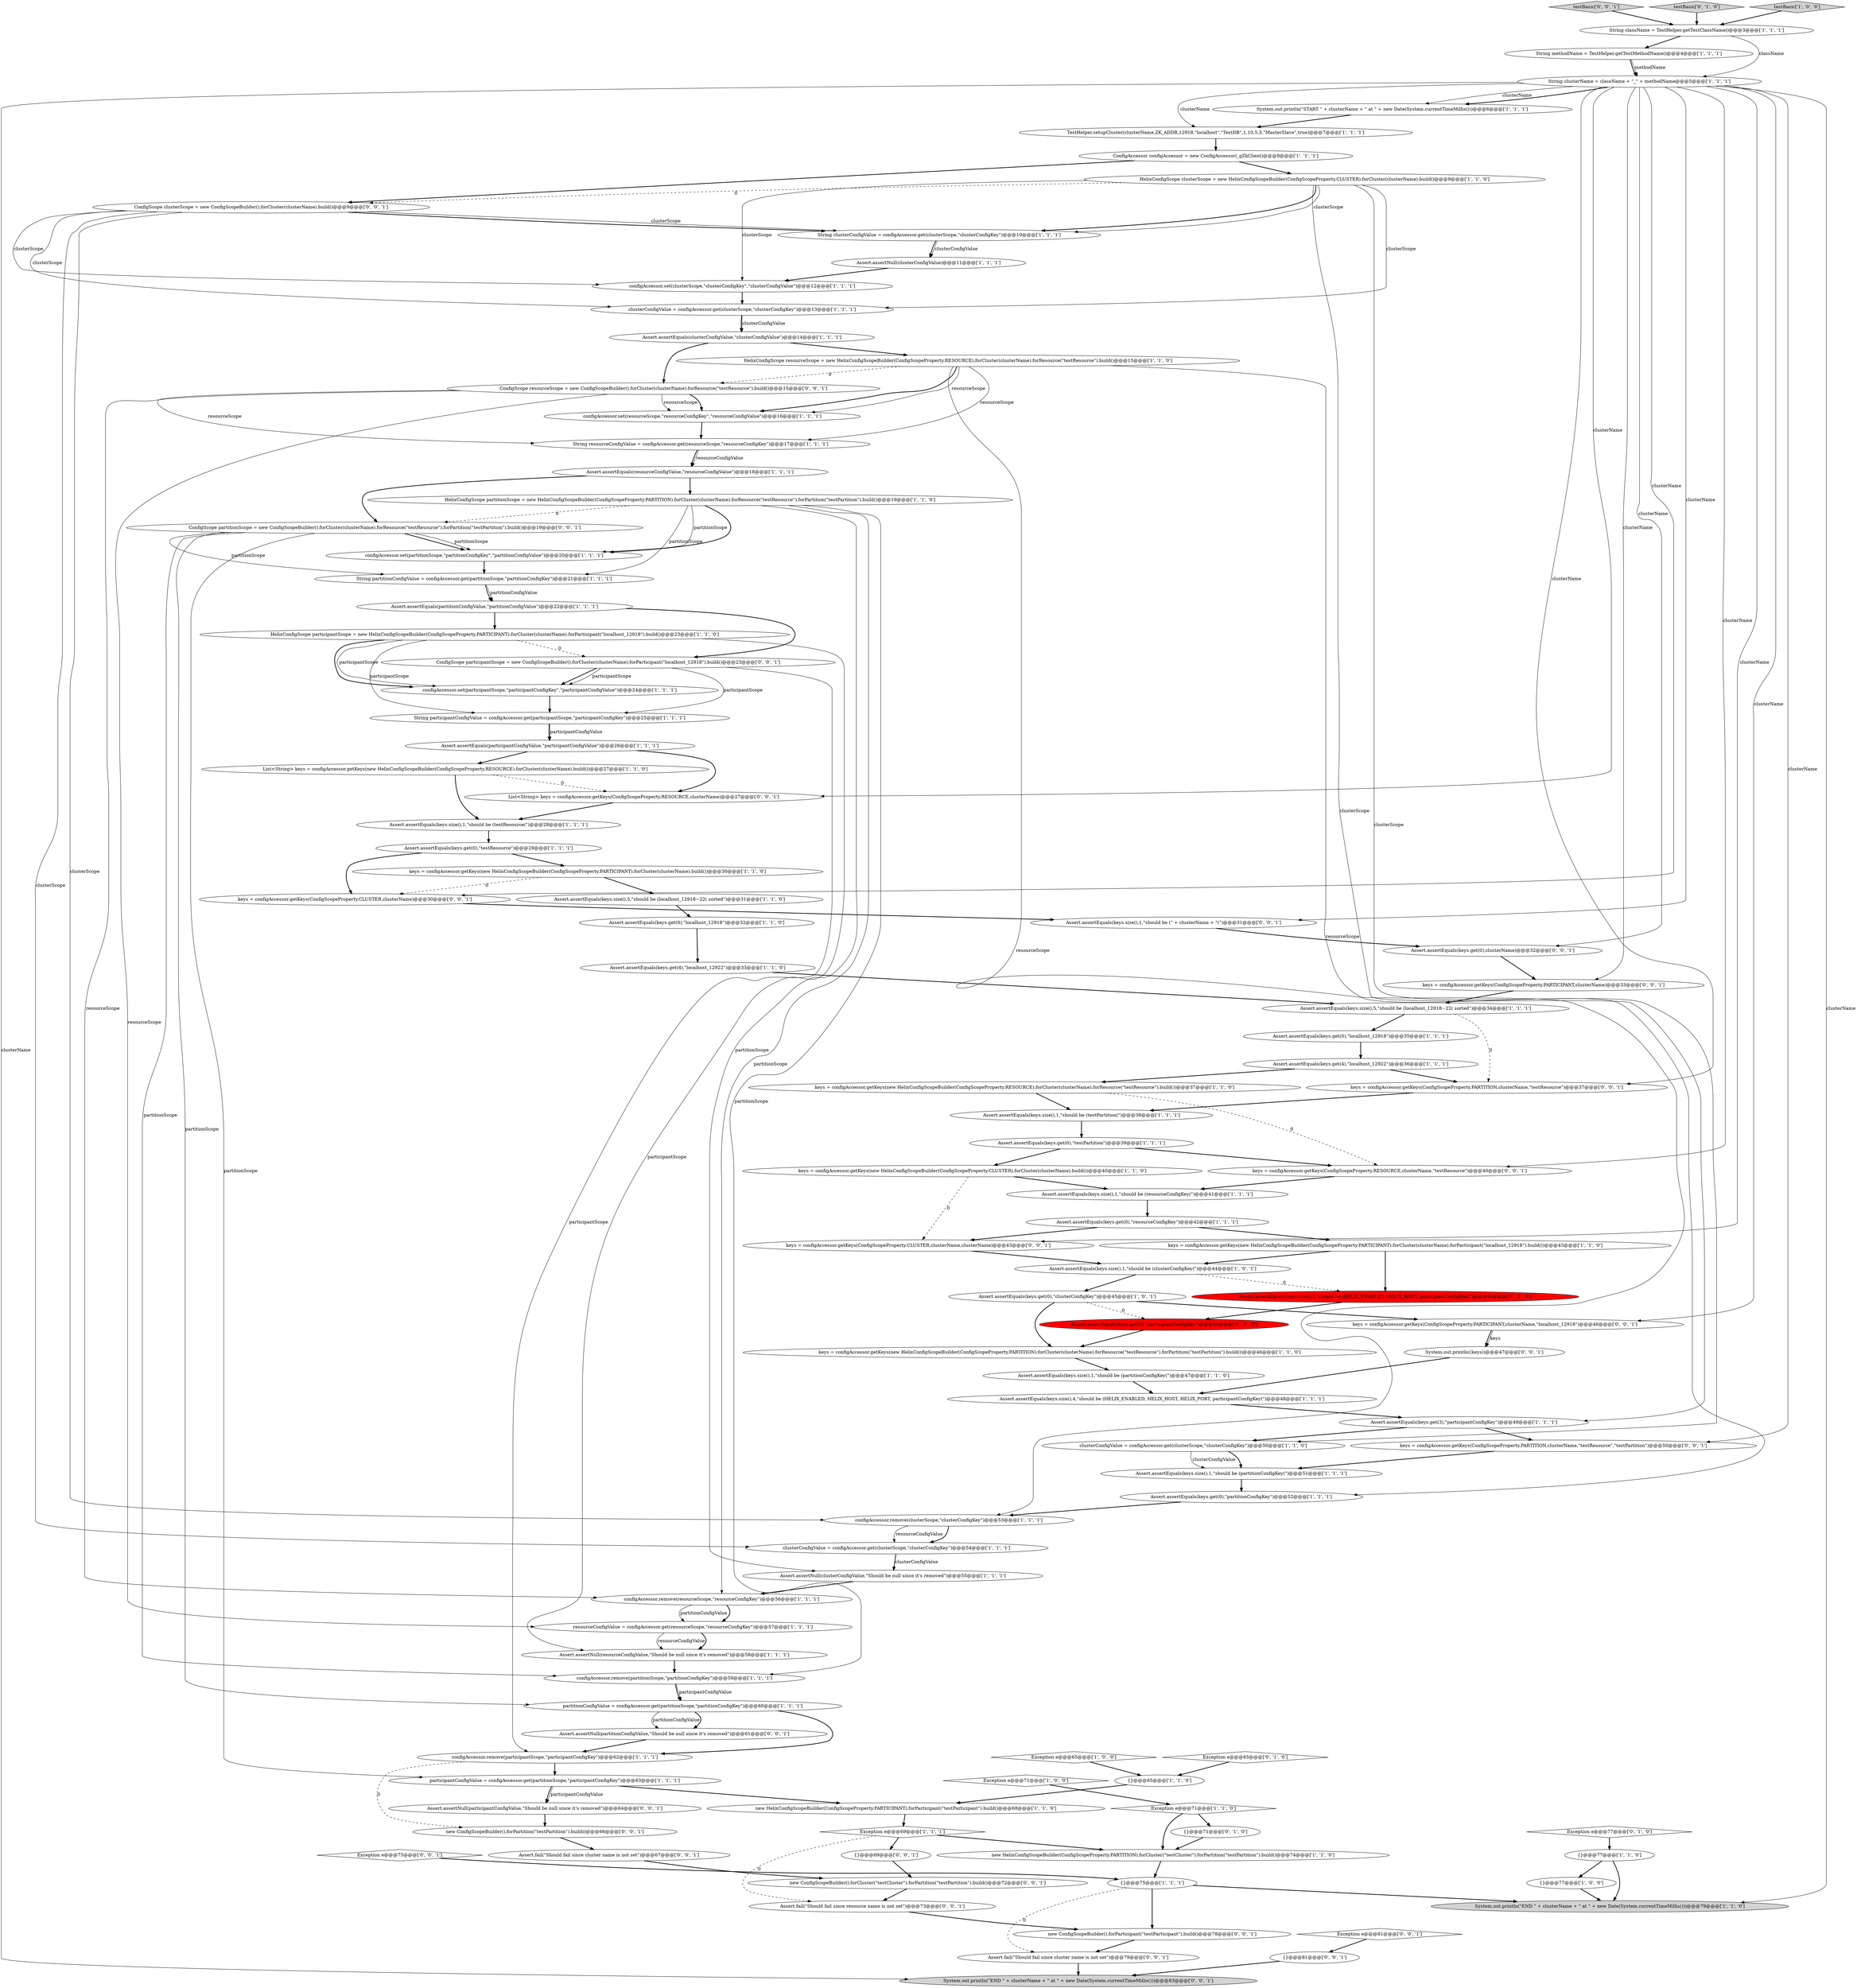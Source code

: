digraph {
74 [style = filled, label = "Assert.assertEquals(keys.get(2),\"participantConfigKey\")@@@45@@@['0', '1', '0']", fillcolor = red, shape = ellipse image = "AAA1AAABBB2BBB"];
85 [style = filled, label = "keys = configAccessor.getKeys(ConfigScopeProperty.PARTITION,clusterName,\"testResource\")@@@37@@@['0', '0', '1']", fillcolor = white, shape = ellipse image = "AAA0AAABBB3BBB"];
4 [style = filled, label = "Assert.assertEquals(keys.get(0),\"localhost_12918\")@@@35@@@['1', '1', '1']", fillcolor = white, shape = ellipse image = "AAA0AAABBB1BBB"];
9 [style = filled, label = "partitionConfigValue = configAccessor.get(partitionScope,\"partitionConfigKey\")@@@60@@@['1', '1', '1']", fillcolor = white, shape = ellipse image = "AAA0AAABBB1BBB"];
80 [style = filled, label = "testBasic['0', '0', '1']", fillcolor = lightgray, shape = diamond image = "AAA0AAABBB3BBB"];
71 [style = filled, label = "Assert.assertEquals(keys.get(0),\"testPartition\")@@@39@@@['1', '1', '1']", fillcolor = white, shape = ellipse image = "AAA0AAABBB1BBB"];
84 [style = filled, label = "ConfigScope clusterScope = new ConfigScopeBuilder().forCluster(clusterName).build()@@@9@@@['0', '0', '1']", fillcolor = white, shape = ellipse image = "AAA0AAABBB3BBB"];
20 [style = filled, label = "String clusterConfigValue = configAccessor.get(clusterScope,\"clusterConfigKey\")@@@10@@@['1', '1', '1']", fillcolor = white, shape = ellipse image = "AAA0AAABBB1BBB"];
43 [style = filled, label = "Assert.assertEquals(keys.get(4),\"localhost_12922\")@@@33@@@['1', '1', '0']", fillcolor = white, shape = ellipse image = "AAA0AAABBB1BBB"];
50 [style = filled, label = "Exception e@@@69@@@['1', '1', '1']", fillcolor = white, shape = diamond image = "AAA0AAABBB1BBB"];
44 [style = filled, label = "configAccessor.remove(partitionScope,\"partitionConfigKey\")@@@59@@@['1', '1', '1']", fillcolor = white, shape = ellipse image = "AAA0AAABBB1BBB"];
54 [style = filled, label = "Assert.assertEquals(keys.size(),5,\"should be (localhost_12918~22( sorted\")@@@31@@@['1', '1', '0']", fillcolor = white, shape = ellipse image = "AAA0AAABBB1BBB"];
27 [style = filled, label = "configAccessor.set(participantScope,\"participantConfigKey\",\"participantConfigValue\")@@@24@@@['1', '1', '1']", fillcolor = white, shape = ellipse image = "AAA0AAABBB1BBB"];
23 [style = filled, label = "keys = configAccessor.getKeys(new HelixConfigScopeBuilder(ConfigScopeProperty.PARTICIPANT).forCluster(clusterName).build())@@@30@@@['1', '1', '0']", fillcolor = white, shape = ellipse image = "AAA0AAABBB1BBB"];
11 [style = filled, label = "ConfigAccessor configAccessor = new ConfigAccessor(_gZkClient)@@@8@@@['1', '1', '1']", fillcolor = white, shape = ellipse image = "AAA0AAABBB1BBB"];
12 [style = filled, label = "{}@@@77@@@['1', '0', '0']", fillcolor = white, shape = ellipse image = "AAA0AAABBB1BBB"];
24 [style = filled, label = "Assert.assertEquals(keys.size(),4,\"should be (HELIX_ENABLED, HELIX_HOST, HELIX_PORT, participantConfigKey(\")@@@48@@@['1', '1', '1']", fillcolor = white, shape = ellipse image = "AAA0AAABBB1BBB"];
97 [style = filled, label = "new ConfigScopeBuilder().forCluster(\"testCluster\").forPartition(\"testPartition\").build()@@@72@@@['0', '0', '1']", fillcolor = white, shape = ellipse image = "AAA0AAABBB3BBB"];
98 [style = filled, label = "keys = configAccessor.getKeys(ConfigScopeProperty.PARTICIPANT,clusterName,\"localhost_12918\")@@@46@@@['0', '0', '1']", fillcolor = white, shape = ellipse image = "AAA0AAABBB3BBB"];
46 [style = filled, label = "Assert.assertNull(resourceConfigValue,\"Should be null since it's removed\")@@@58@@@['1', '1', '1']", fillcolor = white, shape = ellipse image = "AAA0AAABBB1BBB"];
89 [style = filled, label = "keys = configAccessor.getKeys(ConfigScopeProperty.CLUSTER,clusterName)@@@30@@@['0', '0', '1']", fillcolor = white, shape = ellipse image = "AAA0AAABBB3BBB"];
93 [style = filled, label = "Assert.fail(\"Should fail since resource name is not set\")@@@73@@@['0', '0', '1']", fillcolor = white, shape = ellipse image = "AAA0AAABBB3BBB"];
47 [style = filled, label = "String clusterName = className + \"_\" + methodName@@@5@@@['1', '1', '1']", fillcolor = white, shape = ellipse image = "AAA0AAABBB1BBB"];
73 [style = filled, label = "{}@@@71@@@['0', '1', '0']", fillcolor = white, shape = ellipse image = "AAA0AAABBB2BBB"];
69 [style = filled, label = "Assert.assertEquals(keys.size(),5,\"should be (localhost_12918~22( sorted\")@@@34@@@['1', '1', '1']", fillcolor = white, shape = ellipse image = "AAA0AAABBB1BBB"];
42 [style = filled, label = "resourceConfigValue = configAccessor.get(resourceScope,\"resourceConfigKey\")@@@57@@@['1', '1', '1']", fillcolor = white, shape = ellipse image = "AAA0AAABBB1BBB"];
15 [style = filled, label = "Assert.assertEquals(keys.size(),1,\"should be (partitionConfigKey(\")@@@47@@@['1', '1', '0']", fillcolor = white, shape = ellipse image = "AAA0AAABBB1BBB"];
59 [style = filled, label = "Assert.assertEquals(keys.get(4),\"localhost_12922\")@@@36@@@['1', '1', '1']", fillcolor = white, shape = ellipse image = "AAA0AAABBB1BBB"];
60 [style = filled, label = "Assert.assertEquals(keys.size(),1,\"should be (partitionConfigKey(\")@@@51@@@['1', '1', '1']", fillcolor = white, shape = ellipse image = "AAA0AAABBB1BBB"];
29 [style = filled, label = "clusterConfigValue = configAccessor.get(clusterScope,\"clusterConfigKey\")@@@50@@@['1', '1', '0']", fillcolor = white, shape = ellipse image = "AAA0AAABBB1BBB"];
19 [style = filled, label = "Exception e@@@65@@@['1', '0', '0']", fillcolor = white, shape = diamond image = "AAA0AAABBB1BBB"];
51 [style = filled, label = "configAccessor.remove(participantScope,\"participantConfigKey\")@@@62@@@['1', '1', '1']", fillcolor = white, shape = ellipse image = "AAA0AAABBB1BBB"];
3 [style = filled, label = "Assert.assertEquals(keys.get(0),\"testResource\")@@@29@@@['1', '1', '1']", fillcolor = white, shape = ellipse image = "AAA0AAABBB1BBB"];
81 [style = filled, label = "ConfigScope partitionScope = new ConfigScopeBuilder().forCluster(clusterName).forResource(\"testResource\").forPartition(\"testPartition\").build()@@@19@@@['0', '0', '1']", fillcolor = white, shape = ellipse image = "AAA0AAABBB3BBB"];
13 [style = filled, label = "TestHelper.setupCluster(clusterName,ZK_ADDR,12918,\"localhost\",\"TestDB\",1,10,5,3,\"MasterSlave\",true)@@@7@@@['1', '1', '1']", fillcolor = white, shape = ellipse image = "AAA0AAABBB1BBB"];
26 [style = filled, label = "Assert.assertNull(clusterConfigValue,\"Should be null since it's removed\")@@@55@@@['1', '1', '1']", fillcolor = white, shape = ellipse image = "AAA0AAABBB1BBB"];
28 [style = filled, label = "String methodName = TestHelper.getTestMethodName()@@@4@@@['1', '1', '1']", fillcolor = white, shape = ellipse image = "AAA0AAABBB1BBB"];
6 [style = filled, label = "Assert.assertEquals(keys.size(),1,\"should be (testPartition(\")@@@38@@@['1', '1', '1']", fillcolor = white, shape = ellipse image = "AAA0AAABBB1BBB"];
91 [style = filled, label = "System.out.println((keys))@@@47@@@['0', '0', '1']", fillcolor = white, shape = ellipse image = "AAA0AAABBB3BBB"];
34 [style = filled, label = "Assert.assertEquals(keys.size(),1,\"should be (clusterConfigKey(\")@@@44@@@['1', '0', '1']", fillcolor = white, shape = ellipse image = "AAA0AAABBB1BBB"];
33 [style = filled, label = "Assert.assertEquals(keys.get(0),\"localhost_12918\")@@@32@@@['1', '1', '0']", fillcolor = white, shape = ellipse image = "AAA0AAABBB1BBB"];
92 [style = filled, label = "Assert.assertNull(partitionConfigValue,\"Should be null since it's removed\")@@@61@@@['0', '0', '1']", fillcolor = white, shape = ellipse image = "AAA0AAABBB3BBB"];
95 [style = filled, label = "List<String> keys = configAccessor.getKeys(ConfigScopeProperty.RESOURCE,clusterName)@@@27@@@['0', '0', '1']", fillcolor = white, shape = ellipse image = "AAA0AAABBB3BBB"];
48 [style = filled, label = "List<String> keys = configAccessor.getKeys(new HelixConfigScopeBuilder(ConfigScopeProperty.RESOURCE).forCluster(clusterName).build())@@@27@@@['1', '1', '0']", fillcolor = white, shape = ellipse image = "AAA0AAABBB1BBB"];
38 [style = filled, label = "keys = configAccessor.getKeys(new HelixConfigScopeBuilder(ConfigScopeProperty.PARTICIPANT).forCluster(clusterName).forParticipant(\"localhost_12918\").build())@@@43@@@['1', '1', '0']", fillcolor = white, shape = ellipse image = "AAA0AAABBB1BBB"];
70 [style = filled, label = "participantConfigValue = configAccessor.get(partitionScope,\"participantConfigKey\")@@@63@@@['1', '1', '1']", fillcolor = white, shape = ellipse image = "AAA0AAABBB1BBB"];
61 [style = filled, label = "Assert.assertEquals(keys.get(0),\"clusterConfigKey\")@@@45@@@['1', '0', '1']", fillcolor = white, shape = ellipse image = "AAA0AAABBB1BBB"];
101 [style = filled, label = "Exception e@@@75@@@['0', '0', '1']", fillcolor = white, shape = diamond image = "AAA0AAABBB3BBB"];
35 [style = filled, label = "clusterConfigValue = configAccessor.get(clusterScope,\"clusterConfigKey\")@@@13@@@['1', '1', '1']", fillcolor = white, shape = ellipse image = "AAA0AAABBB1BBB"];
45 [style = filled, label = "HelixConfigScope clusterScope = new HelixConfigScopeBuilder(ConfigScopeProperty.CLUSTER).forCluster(clusterName).build()@@@9@@@['1', '1', '0']", fillcolor = white, shape = ellipse image = "AAA0AAABBB1BBB"];
53 [style = filled, label = "String className = TestHelper.getTestClassName()@@@3@@@['1', '1', '1']", fillcolor = white, shape = ellipse image = "AAA0AAABBB1BBB"];
39 [style = filled, label = "Assert.assertEquals(clusterConfigValue,\"clusterConfigValue\")@@@14@@@['1', '1', '1']", fillcolor = white, shape = ellipse image = "AAA0AAABBB1BBB"];
68 [style = filled, label = "Assert.assertEquals(participantConfigValue,\"participantConfigValue\")@@@26@@@['1', '1', '1']", fillcolor = white, shape = ellipse image = "AAA0AAABBB1BBB"];
65 [style = filled, label = "configAccessor.set(clusterScope,\"clusterConfigKey\",\"clusterConfigValue\")@@@12@@@['1', '1', '1']", fillcolor = white, shape = ellipse image = "AAA0AAABBB1BBB"];
10 [style = filled, label = "String resourceConfigValue = configAccessor.get(resourceScope,\"resourceConfigKey\")@@@17@@@['1', '1', '1']", fillcolor = white, shape = ellipse image = "AAA0AAABBB1BBB"];
78 [style = filled, label = "ConfigScope resourceScope = new ConfigScopeBuilder().forCluster(clusterName).forResource(\"testResource\").build()@@@15@@@['0', '0', '1']", fillcolor = white, shape = ellipse image = "AAA0AAABBB3BBB"];
88 [style = filled, label = "keys = configAccessor.getKeys(ConfigScopeProperty.PARTITION,clusterName,\"testResource\",\"testPartition\")@@@50@@@['0', '0', '1']", fillcolor = white, shape = ellipse image = "AAA0AAABBB3BBB"];
7 [style = filled, label = "Assert.assertEquals(keys.get(0),\"resourceConfigKey\")@@@42@@@['1', '1', '1']", fillcolor = white, shape = ellipse image = "AAA0AAABBB1BBB"];
52 [style = filled, label = "{}@@@75@@@['1', '1', '1']", fillcolor = white, shape = ellipse image = "AAA0AAABBB1BBB"];
16 [style = filled, label = "Exception e@@@71@@@['1', '0', '0']", fillcolor = white, shape = diamond image = "AAA0AAABBB1BBB"];
17 [style = filled, label = "keys = configAccessor.getKeys(new HelixConfigScopeBuilder(ConfigScopeProperty.PARTITION).forCluster(clusterName).forResource(\"testResource\").forPartition(\"testPartition\").build())@@@46@@@['1', '1', '0']", fillcolor = white, shape = ellipse image = "AAA0AAABBB1BBB"];
105 [style = filled, label = "keys = configAccessor.getKeys(ConfigScopeProperty.PARTICIPANT,clusterName)@@@33@@@['0', '0', '1']", fillcolor = white, shape = ellipse image = "AAA0AAABBB3BBB"];
76 [style = filled, label = "testBasic['0', '1', '0']", fillcolor = lightgray, shape = diamond image = "AAA0AAABBB2BBB"];
86 [style = filled, label = "new ConfigScopeBuilder().forParticipant(\"testParticipant\").build()@@@78@@@['0', '0', '1']", fillcolor = white, shape = ellipse image = "AAA0AAABBB3BBB"];
22 [style = filled, label = "String partitionConfigValue = configAccessor.get(partitionScope,\"partitionConfigKey\")@@@21@@@['1', '1', '1']", fillcolor = white, shape = ellipse image = "AAA0AAABBB1BBB"];
79 [style = filled, label = "Assert.assertEquals(keys.get(0),clusterName)@@@32@@@['0', '0', '1']", fillcolor = white, shape = ellipse image = "AAA0AAABBB3BBB"];
104 [style = filled, label = "Exception e@@@81@@@['0', '0', '1']", fillcolor = white, shape = diamond image = "AAA0AAABBB3BBB"];
72 [style = filled, label = "Exception e@@@77@@@['0', '1', '0']", fillcolor = white, shape = diamond image = "AAA0AAABBB2BBB"];
103 [style = filled, label = "Assert.assertNull(participantConfigValue,\"Should be null since it's removed\")@@@64@@@['0', '0', '1']", fillcolor = white, shape = ellipse image = "AAA0AAABBB3BBB"];
30 [style = filled, label = "Assert.assertNull(clusterConfigValue)@@@11@@@['1', '1', '1']", fillcolor = white, shape = ellipse image = "AAA0AAABBB1BBB"];
57 [style = filled, label = "Assert.assertEquals(keys.size(),1,\"should be (resourceConfigKey(\")@@@41@@@['1', '1', '1']", fillcolor = white, shape = ellipse image = "AAA0AAABBB1BBB"];
25 [style = filled, label = "HelixConfigScope partitionScope = new HelixConfigScopeBuilder(ConfigScopeProperty.PARTITION).forCluster(clusterName).forResource(\"testResource\").forPartition(\"testPartition\").build()@@@19@@@['1', '1', '0']", fillcolor = white, shape = ellipse image = "AAA0AAABBB1BBB"];
66 [style = filled, label = "Assert.assertEquals(resourceConfigValue,\"resourceConfigValue\")@@@18@@@['1', '1', '1']", fillcolor = white, shape = ellipse image = "AAA0AAABBB1BBB"];
55 [style = filled, label = "HelixConfigScope participantScope = new HelixConfigScopeBuilder(ConfigScopeProperty.PARTICIPANT).forCluster(clusterName).forParticipant(\"localhost_12918\").build()@@@23@@@['1', '1', '0']", fillcolor = white, shape = ellipse image = "AAA0AAABBB1BBB"];
58 [style = filled, label = "Exception e@@@71@@@['1', '1', '0']", fillcolor = white, shape = diamond image = "AAA0AAABBB1BBB"];
56 [style = filled, label = "System.out.println(\"END \" + clusterName + \" at \" + new Date(System.currentTimeMillis()))@@@79@@@['1', '1', '0']", fillcolor = lightgray, shape = ellipse image = "AAA0AAABBB1BBB"];
62 [style = filled, label = "configAccessor.remove(resourceScope,\"resourceConfigKey\")@@@56@@@['1', '1', '1']", fillcolor = white, shape = ellipse image = "AAA0AAABBB1BBB"];
90 [style = filled, label = "keys = configAccessor.getKeys(ConfigScopeProperty.RESOURCE,clusterName,\"testResource\")@@@40@@@['0', '0', '1']", fillcolor = white, shape = ellipse image = "AAA0AAABBB3BBB"];
87 [style = filled, label = "Assert.fail(\"Should fail since cluster name is not set\")@@@79@@@['0', '0', '1']", fillcolor = white, shape = ellipse image = "AAA0AAABBB3BBB"];
1 [style = filled, label = "Assert.assertEquals(keys.size(),1,\"should be (testResource(\")@@@28@@@['1', '1', '1']", fillcolor = white, shape = ellipse image = "AAA0AAABBB1BBB"];
77 [style = filled, label = "Exception e@@@65@@@['0', '1', '0']", fillcolor = white, shape = diamond image = "AAA0AAABBB2BBB"];
31 [style = filled, label = "Assert.assertEquals(keys.get(0),\"partitionConfigKey\")@@@52@@@['1', '1', '1']", fillcolor = white, shape = ellipse image = "AAA0AAABBB1BBB"];
64 [style = filled, label = "{}@@@65@@@['1', '1', '0']", fillcolor = white, shape = ellipse image = "AAA0AAABBB1BBB"];
5 [style = filled, label = "testBasic['1', '0', '0']", fillcolor = lightgray, shape = diamond image = "AAA0AAABBB1BBB"];
49 [style = filled, label = "{}@@@77@@@['1', '1', '0']", fillcolor = white, shape = ellipse image = "AAA0AAABBB1BBB"];
0 [style = filled, label = "configAccessor.set(resourceScope,\"resourceConfigKey\",\"resourceConfigValue\")@@@16@@@['1', '1', '1']", fillcolor = white, shape = ellipse image = "AAA0AAABBB1BBB"];
8 [style = filled, label = "Assert.assertEquals(partitionConfigValue,\"partitionConfigValue\")@@@22@@@['1', '1', '1']", fillcolor = white, shape = ellipse image = "AAA0AAABBB1BBB"];
36 [style = filled, label = "keys = configAccessor.getKeys(new HelixConfigScopeBuilder(ConfigScopeProperty.RESOURCE).forCluster(clusterName).forResource(\"testResource\").build())@@@37@@@['1', '1', '0']", fillcolor = white, shape = ellipse image = "AAA0AAABBB1BBB"];
75 [style = filled, label = "Assert.assertEquals(keys.size(),3,\"should be (HELIX_ENABLED, HELIX_HOST, participantConfigKey(\")@@@44@@@['0', '1', '0']", fillcolor = red, shape = ellipse image = "AAA1AAABBB2BBB"];
14 [style = filled, label = "new HelixConfigScopeBuilder(ConfigScopeProperty.PARTITION).forCluster(\"testCluster\").forPartition(\"testPartition\").build()@@@74@@@['1', '1', '0']", fillcolor = white, shape = ellipse image = "AAA0AAABBB1BBB"];
102 [style = filled, label = "{}@@@69@@@['0', '0', '1']", fillcolor = white, shape = ellipse image = "AAA0AAABBB3BBB"];
2 [style = filled, label = "Assert.assertEquals(keys.get(3),\"participantConfigKey\")@@@49@@@['1', '1', '1']", fillcolor = white, shape = ellipse image = "AAA0AAABBB1BBB"];
99 [style = filled, label = "Assert.assertEquals(keys.size(),1,\"should be (\" + clusterName + \"(\")@@@31@@@['0', '0', '1']", fillcolor = white, shape = ellipse image = "AAA0AAABBB3BBB"];
37 [style = filled, label = "new HelixConfigScopeBuilder(ConfigScopeProperty.PARTICIPANT).forParticipant(\"testParticipant\").build()@@@68@@@['1', '1', '0']", fillcolor = white, shape = ellipse image = "AAA0AAABBB1BBB"];
83 [style = filled, label = "new ConfigScopeBuilder().forPartition(\"testPartition\").build()@@@66@@@['0', '0', '1']", fillcolor = white, shape = ellipse image = "AAA0AAABBB3BBB"];
32 [style = filled, label = "configAccessor.set(partitionScope,\"partitionConfigKey\",\"partitionConfigValue\")@@@20@@@['1', '1', '1']", fillcolor = white, shape = ellipse image = "AAA0AAABBB1BBB"];
94 [style = filled, label = "Assert.fail(\"Should fail since cluster name is not set\")@@@67@@@['0', '0', '1']", fillcolor = white, shape = ellipse image = "AAA0AAABBB3BBB"];
96 [style = filled, label = "System.out.println(\"END \" + clusterName + \" at \" + new Date(System.currentTimeMillis()))@@@83@@@['0', '0', '1']", fillcolor = lightgray, shape = ellipse image = "AAA0AAABBB3BBB"];
106 [style = filled, label = "{}@@@81@@@['0', '0', '1']", fillcolor = white, shape = ellipse image = "AAA0AAABBB3BBB"];
82 [style = filled, label = "ConfigScope participantScope = new ConfigScopeBuilder().forCluster(clusterName).forParticipant(\"localhost_12918\").build()@@@23@@@['0', '0', '1']", fillcolor = white, shape = ellipse image = "AAA0AAABBB3BBB"];
18 [style = filled, label = "System.out.println(\"START \" + clusterName + \" at \" + new Date(System.currentTimeMillis()))@@@6@@@['1', '1', '1']", fillcolor = white, shape = ellipse image = "AAA0AAABBB1BBB"];
41 [style = filled, label = "configAccessor.remove(clusterScope,\"clusterConfigKey\")@@@53@@@['1', '1', '1']", fillcolor = white, shape = ellipse image = "AAA0AAABBB1BBB"];
67 [style = filled, label = "String participantConfigValue = configAccessor.get(participantScope,\"participantConfigKey\")@@@25@@@['1', '1', '1']", fillcolor = white, shape = ellipse image = "AAA0AAABBB1BBB"];
40 [style = filled, label = "keys = configAccessor.getKeys(new HelixConfigScopeBuilder(ConfigScopeProperty.CLUSTER).forCluster(clusterName).build())@@@40@@@['1', '1', '0']", fillcolor = white, shape = ellipse image = "AAA0AAABBB1BBB"];
21 [style = filled, label = "clusterConfigValue = configAccessor.get(clusterScope,\"clusterConfigKey\")@@@54@@@['1', '1', '1']", fillcolor = white, shape = ellipse image = "AAA0AAABBB1BBB"];
63 [style = filled, label = "HelixConfigScope resourceScope = new HelixConfigScopeBuilder(ConfigScopeProperty.RESOURCE).forCluster(clusterName).forResource(\"testResource\").build()@@@15@@@['1', '1', '0']", fillcolor = white, shape = ellipse image = "AAA0AAABBB1BBB"];
100 [style = filled, label = "keys = configAccessor.getKeys(ConfigScopeProperty.CLUSTER,clusterName,clusterName)@@@43@@@['0', '0', '1']", fillcolor = white, shape = ellipse image = "AAA0AAABBB3BBB"];
103->83 [style = bold, label=""];
32->22 [style = bold, label=""];
34->61 [style = bold, label=""];
10->66 [style = bold, label=""];
68->95 [style = bold, label=""];
28->47 [style = solid, label="methodName"];
47->105 [style = solid, label="clusterName"];
69->4 [style = bold, label=""];
52->87 [style = dashed, label="0"];
70->37 [style = bold, label=""];
84->20 [style = bold, label=""];
55->27 [style = solid, label="participantScope"];
48->95 [style = dashed, label="0"];
93->86 [style = bold, label=""];
25->32 [style = solid, label="partitionScope"];
58->73 [style = bold, label=""];
50->102 [style = bold, label=""];
10->66 [style = solid, label="resourceConfigValue"];
81->9 [style = solid, label="partitionScope"];
22->8 [style = bold, label=""];
30->65 [style = bold, label=""];
4->59 [style = bold, label=""];
21->26 [style = bold, label=""];
21->26 [style = solid, label="clusterConfigValue"];
45->84 [style = dashed, label="0"];
62->42 [style = bold, label=""];
22->8 [style = solid, label="partitionConfigValue"];
34->75 [style = dashed, label="0"];
52->86 [style = bold, label=""];
9->92 [style = solid, label="partitionConfigValue"];
82->27 [style = bold, label=""];
59->85 [style = bold, label=""];
67->68 [style = bold, label=""];
54->33 [style = bold, label=""];
49->56 [style = bold, label=""];
27->67 [style = bold, label=""];
47->95 [style = solid, label="clusterName"];
47->89 [style = solid, label="clusterName"];
47->18 [style = solid, label="clusterName"];
84->41 [style = solid, label="clusterScope"];
40->100 [style = dashed, label="0"];
42->46 [style = solid, label="resourceConfigValue"];
48->1 [style = bold, label=""];
63->31 [style = solid, label="resourceScope"];
36->6 [style = bold, label=""];
100->34 [style = bold, label=""];
49->12 [style = bold, label=""];
77->64 [style = bold, label=""];
84->21 [style = solid, label="clusterScope"];
9->51 [style = bold, label=""];
98->91 [style = bold, label=""];
42->46 [style = bold, label=""];
23->89 [style = dashed, label="0"];
29->60 [style = bold, label=""];
55->82 [style = dashed, label="0"];
3->89 [style = bold, label=""];
94->97 [style = bold, label=""];
41->21 [style = bold, label=""];
11->84 [style = bold, label=""];
47->90 [style = solid, label="clusterName"];
78->62 [style = solid, label="resourceScope"];
81->44 [style = solid, label="partitionScope"];
75->74 [style = bold, label=""];
81->32 [style = bold, label=""];
84->20 [style = solid, label="clusterScope"];
44->9 [style = solid, label="participantConfigValue"];
13->11 [style = bold, label=""];
90->57 [style = bold, label=""];
84->65 [style = solid, label="clusterScope"];
69->85 [style = dashed, label="0"];
3->23 [style = bold, label=""];
55->46 [style = solid, label="participantScope"];
85->6 [style = bold, label=""];
61->74 [style = dashed, label="0"];
50->93 [style = dashed, label="0"];
57->7 [style = bold, label=""];
45->2 [style = solid, label="clusterScope"];
66->25 [style = bold, label=""];
55->27 [style = bold, label=""];
17->15 [style = bold, label=""];
60->31 [style = bold, label=""];
5->53 [style = bold, label=""];
14->52 [style = bold, label=""];
31->41 [style = bold, label=""];
76->53 [style = bold, label=""];
43->69 [style = bold, label=""];
95->1 [style = bold, label=""];
91->24 [style = bold, label=""];
104->106 [style = bold, label=""];
20->30 [style = solid, label="clusterConfigValue"];
79->105 [style = bold, label=""];
8->55 [style = bold, label=""];
82->67 [style = solid, label="participantScope"];
46->44 [style = bold, label=""];
6->71 [style = bold, label=""];
23->54 [style = bold, label=""];
19->64 [style = bold, label=""];
71->90 [style = bold, label=""];
98->91 [style = solid, label="keys"];
47->18 [style = bold, label=""];
28->47 [style = bold, label=""];
58->14 [style = bold, label=""];
35->39 [style = bold, label=""];
63->0 [style = bold, label=""];
1->3 [style = bold, label=""];
65->35 [style = bold, label=""];
26->62 [style = bold, label=""];
63->0 [style = solid, label="resourceScope"];
50->14 [style = bold, label=""];
45->20 [style = bold, label=""];
53->47 [style = solid, label="className"];
55->67 [style = solid, label="participantScope"];
70->103 [style = bold, label=""];
81->70 [style = solid, label="partitionScope"];
80->53 [style = bold, label=""];
35->39 [style = solid, label="clusterConfigValue"];
68->48 [style = bold, label=""];
88->60 [style = bold, label=""];
8->82 [style = bold, label=""];
64->37 [style = bold, label=""];
47->85 [style = solid, label="clusterName"];
92->51 [style = bold, label=""];
78->42 [style = solid, label="resourceScope"];
89->99 [style = bold, label=""];
83->94 [style = bold, label=""];
97->93 [style = bold, label=""];
12->56 [style = bold, label=""];
81->32 [style = solid, label="partitionScope"];
2->88 [style = bold, label=""];
73->14 [style = bold, label=""];
81->22 [style = solid, label="partitionScope"];
25->44 [style = solid, label="partitionScope"];
33->43 [style = bold, label=""];
45->35 [style = solid, label="clusterScope"];
38->34 [style = bold, label=""];
66->81 [style = bold, label=""];
63->78 [style = dashed, label="0"];
82->51 [style = solid, label="participantScope"];
71->40 [style = bold, label=""];
61->98 [style = bold, label=""];
67->68 [style = solid, label="participantConfigValue"];
47->96 [style = solid, label="clusterName"];
78->10 [style = solid, label="resourceScope"];
106->96 [style = bold, label=""];
47->79 [style = solid, label="clusterName"];
45->29 [style = solid, label="clusterScope"];
25->62 [style = solid, label="partitionScope"];
44->9 [style = bold, label=""];
53->28 [style = bold, label=""];
82->27 [style = solid, label="participantScope"];
16->58 [style = bold, label=""];
101->52 [style = bold, label=""];
25->81 [style = dashed, label="0"];
38->75 [style = bold, label=""];
39->63 [style = bold, label=""];
61->17 [style = bold, label=""];
7->100 [style = bold, label=""];
51->83 [style = dashed, label="0"];
47->13 [style = solid, label="clusterName"];
24->2 [style = bold, label=""];
72->49 [style = bold, label=""];
45->20 [style = solid, label="clusterScope"];
87->96 [style = bold, label=""];
78->0 [style = solid, label="resourceScope"];
47->56 [style = solid, label="clusterName"];
47->99 [style = solid, label="clusterName"];
36->90 [style = dashed, label="0"];
25->22 [style = solid, label="partitionScope"];
11->45 [style = bold, label=""];
25->32 [style = bold, label=""];
84->35 [style = solid, label="clusterScope"];
52->56 [style = bold, label=""];
47->100 [style = solid, label="clusterName"];
29->60 [style = solid, label="clusterConfigValue"];
40->57 [style = bold, label=""];
70->103 [style = solid, label="participantConfigValue"];
78->0 [style = bold, label=""];
86->87 [style = bold, label=""];
25->26 [style = solid, label="partitionScope"];
102->97 [style = bold, label=""];
47->88 [style = solid, label="clusterName"];
51->70 [style = bold, label=""];
7->38 [style = bold, label=""];
0->10 [style = bold, label=""];
74->17 [style = bold, label=""];
39->78 [style = bold, label=""];
47->98 [style = solid, label="clusterName"];
63->41 [style = solid, label="resourceScope"];
15->24 [style = bold, label=""];
99->79 [style = bold, label=""];
105->69 [style = bold, label=""];
18->13 [style = bold, label=""];
41->21 [style = solid, label="resourceConfigValue"];
62->42 [style = solid, label="partitionConfigValue"];
59->36 [style = bold, label=""];
9->92 [style = bold, label=""];
63->10 [style = solid, label="resourceScope"];
20->30 [style = bold, label=""];
2->29 [style = bold, label=""];
45->65 [style = solid, label="clusterScope"];
37->50 [style = bold, label=""];
}
